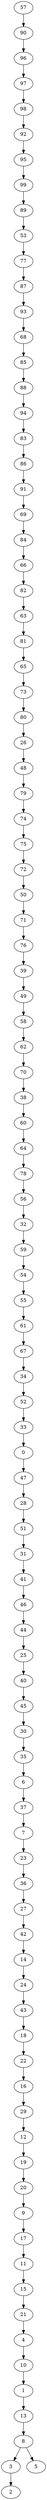 digraph my_graph {
57 [label=57]
90 [label=90]
96 [label=96]
97 [label=97]
98 [label=98]
92 [label=92]
95 [label=95]
99 [label=99]
89 [label=89]
53 [label=53]
77 [label=77]
87 [label=87]
93 [label=93]
68 [label=68]
85 [label=85]
88 [label=88]
94 [label=94]
83 [label=83]
86 [label=86]
91 [label=91]
69 [label=69]
84 [label=84]
66 [label=66]
82 [label=82]
63 [label=63]
81 [label=81]
65 [label=65]
73 [label=73]
80 [label=80]
26 [label=26]
48 [label=48]
79 [label=79]
74 [label=74]
75 [label=75]
72 [label=72]
50 [label=50]
71 [label=71]
76 [label=76]
39 [label=39]
49 [label=49]
58 [label=58]
62 [label=62]
70 [label=70]
38 [label=38]
60 [label=60]
64 [label=64]
78 [label=78]
56 [label=56]
32 [label=32]
59 [label=59]
54 [label=54]
55 [label=55]
61 [label=61]
67 [label=67]
34 [label=34]
52 [label=52]
33 [label=33]
0 [label=0]
47 [label=47]
28 [label=28]
51 [label=51]
31 [label=31]
41 [label=41]
46 [label=46]
44 [label=44]
25 [label=25]
40 [label=40]
45 [label=45]
30 [label=30]
35 [label=35]
6 [label=6]
37 [label=37]
7 [label=7]
23 [label=23]
36 [label=36]
27 [label=27]
42 [label=42]
14 [label=14]
24 [label=24]
43 [label=43]
18 [label=18]
22 [label=22]
16 [label=16]
29 [label=29]
12 [label=12]
19 [label=19]
20 [label=20]
9 [label=9]
17 [label=17]
11 [label=11]
15 [label=15]
21 [label=21]
4 [label=4]
10 [label=10]
1 [label=1]
13 [label=13]
8 [label=8]
3 [label=3]
2 [label=2]
5 [label=5]
57->90
90->96
96->97
97->98
98->92
92->95
95->99
99->89
89->53
53->77
77->87
87->93
93->68
68->85
85->88
88->94
94->83
83->86
86->91
91->69
69->84
84->66
66->82
82->63
63->81
81->65
65->73
73->80
80->26
26->48
48->79
79->74
74->75
75->72
72->50
50->71
71->76
76->39
39->49
49->58
58->62
62->70
70->38
38->60
60->64
64->78
78->56
56->32
32->59
59->54
54->55
55->61
61->67
67->34
34->52
52->33
33->0
0->47
47->28
28->51
51->31
31->41
41->46
46->44
44->25
25->40
40->45
45->30
30->35
35->6
6->37
37->7
7->23
23->36
36->27
27->42
42->14
14->24
24->43
43->18
18->22
22->16
16->29
29->12
12->19
19->20
20->9
9->17
17->11
11->15
15->21
21->4
4->10
10->1
1->13
13->8
8->3
3->2
8->5
}